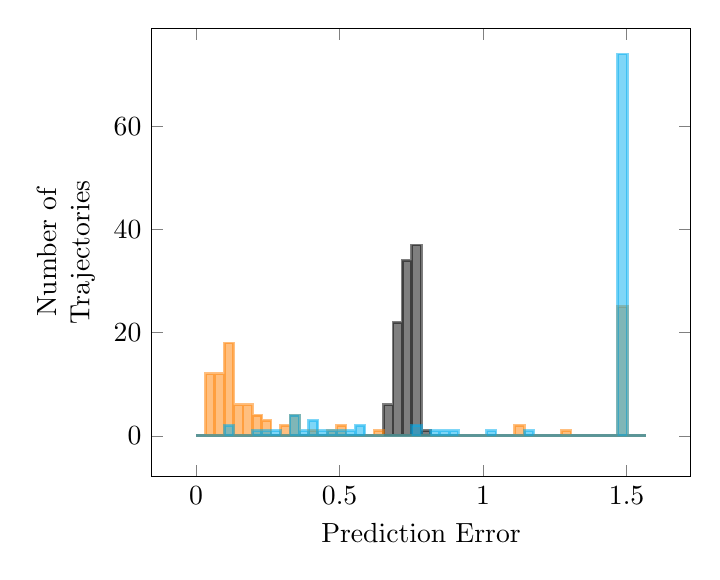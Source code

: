 % Recommended preamble:
\begin{tikzpicture}
\begin{axis}[xlabel={Prediction Error}, ylabel style={align=center}, ylabel={Number of \\ Trajectories}, legend pos={north east}, ymax={79}]
    \addplot+[ybar interval, no marks, line width={1.0}, draw={black}, fill={black}, opacity={0.5}]
        coordinates {
            (0.0,0)
            (0.033,0)
            (0.065,0)
            (0.098,0)
            (0.131,0)
            (0.163,0)
            (0.196,0)
            (0.229,0)
            (0.261,0)
            (0.294,0)
            (0.327,0)
            (0.359,0)
            (0.392,0)
            (0.424,0)
            (0.457,0)
            (0.49,0)
            (0.522,0)
            (0.555,0)
            (0.588,0)
            (0.62,0)
            (0.653,6)
            (0.686,22)
            (0.718,34)
            (0.751,37)
            (0.784,1)
            (0.816,0)
            (0.849,0)
            (0.882,0)
            (0.914,0)
            (0.947,0)
            (0.98,0)
            (1.012,0)
            (1.045,0)
            (1.078,0)
            (1.11,0)
            (1.143,0)
            (1.176,0)
            (1.208,0)
            (1.241,0)
            (1.273,0)
            (1.306,0)
            (1.339,0)
            (1.371,0)
            (1.404,0)
            (1.437,0)
            (1.469,0)
            (1.502,0)
            (1.535,0)
            (1.567,0)
        }
        ;
    \addplot+[ybar interval, no marks, line width={1.0}, draw={orange}, fill={orange}, opacity={0.5}]
        coordinates {
            (0.0,0)
            (0.033,12)
            (0.065,12)
            (0.098,18)
            (0.131,6)
            (0.163,6)
            (0.196,4)
            (0.229,3)
            (0.261,0)
            (0.294,2)
            (0.327,4)
            (0.359,0)
            (0.392,1)
            (0.424,0)
            (0.457,1)
            (0.49,2)
            (0.522,0)
            (0.555,0)
            (0.588,0)
            (0.62,1)
            (0.653,0)
            (0.686,0)
            (0.718,0)
            (0.751,0)
            (0.784,0)
            (0.816,0)
            (0.849,0)
            (0.882,0)
            (0.914,0)
            (0.947,0)
            (0.98,0)
            (1.012,0)
            (1.045,0)
            (1.078,0)
            (1.11,2)
            (1.143,0)
            (1.176,0)
            (1.208,0)
            (1.241,0)
            (1.273,1)
            (1.306,0)
            (1.339,0)
            (1.371,0)
            (1.404,0)
            (1.437,0)
            (1.469,25)
            (1.502,0)
            (1.535,0)
            (1.567,0)
        }
        ;
    \addplot+[ybar interval, no marks, line width={1.0}, draw={cyan}, fill={cyan}, opacity={0.5}]
        coordinates {
            (0.0,0)
            (0.033,0)
            (0.065,0)
            (0.098,2)
            (0.131,0)
            (0.163,0)
            (0.196,1)
            (0.229,1)
            (0.261,1)
            (0.294,0)
            (0.327,4)
            (0.359,1)
            (0.392,3)
            (0.424,1)
            (0.457,1)
            (0.49,1)
            (0.522,1)
            (0.555,2)
            (0.588,0)
            (0.62,0)
            (0.653,0)
            (0.686,0)
            (0.718,0)
            (0.751,2)
            (0.784,0)
            (0.816,1)
            (0.849,1)
            (0.882,1)
            (0.914,0)
            (0.947,0)
            (0.98,0)
            (1.012,1)
            (1.045,0)
            (1.078,0)
            (1.11,0)
            (1.143,1)
            (1.176,0)
            (1.208,0)
            (1.241,0)
            (1.273,0)
            (1.306,0)
            (1.339,0)
            (1.371,0)
            (1.404,0)
            (1.437,0)
            (1.469,74)
            (1.502,0)
            (1.535,0)
            (1.567,0)
        }
        ;
    [] \end{axis}
\end{tikzpicture}
